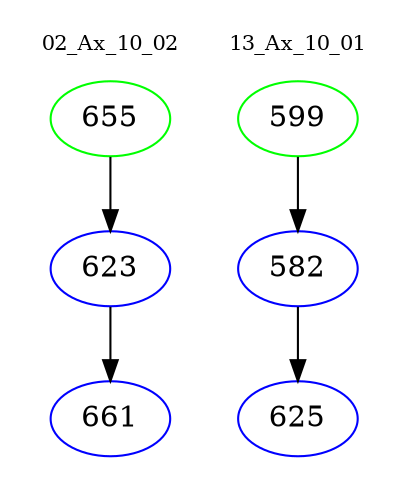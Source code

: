 digraph{
subgraph cluster_0 {
color = white
label = "02_Ax_10_02";
fontsize=10;
T0_655 [label="655", color="green"]
T0_655 -> T0_623 [color="black"]
T0_623 [label="623", color="blue"]
T0_623 -> T0_661 [color="black"]
T0_661 [label="661", color="blue"]
}
subgraph cluster_1 {
color = white
label = "13_Ax_10_01";
fontsize=10;
T1_599 [label="599", color="green"]
T1_599 -> T1_582 [color="black"]
T1_582 [label="582", color="blue"]
T1_582 -> T1_625 [color="black"]
T1_625 [label="625", color="blue"]
}
}
